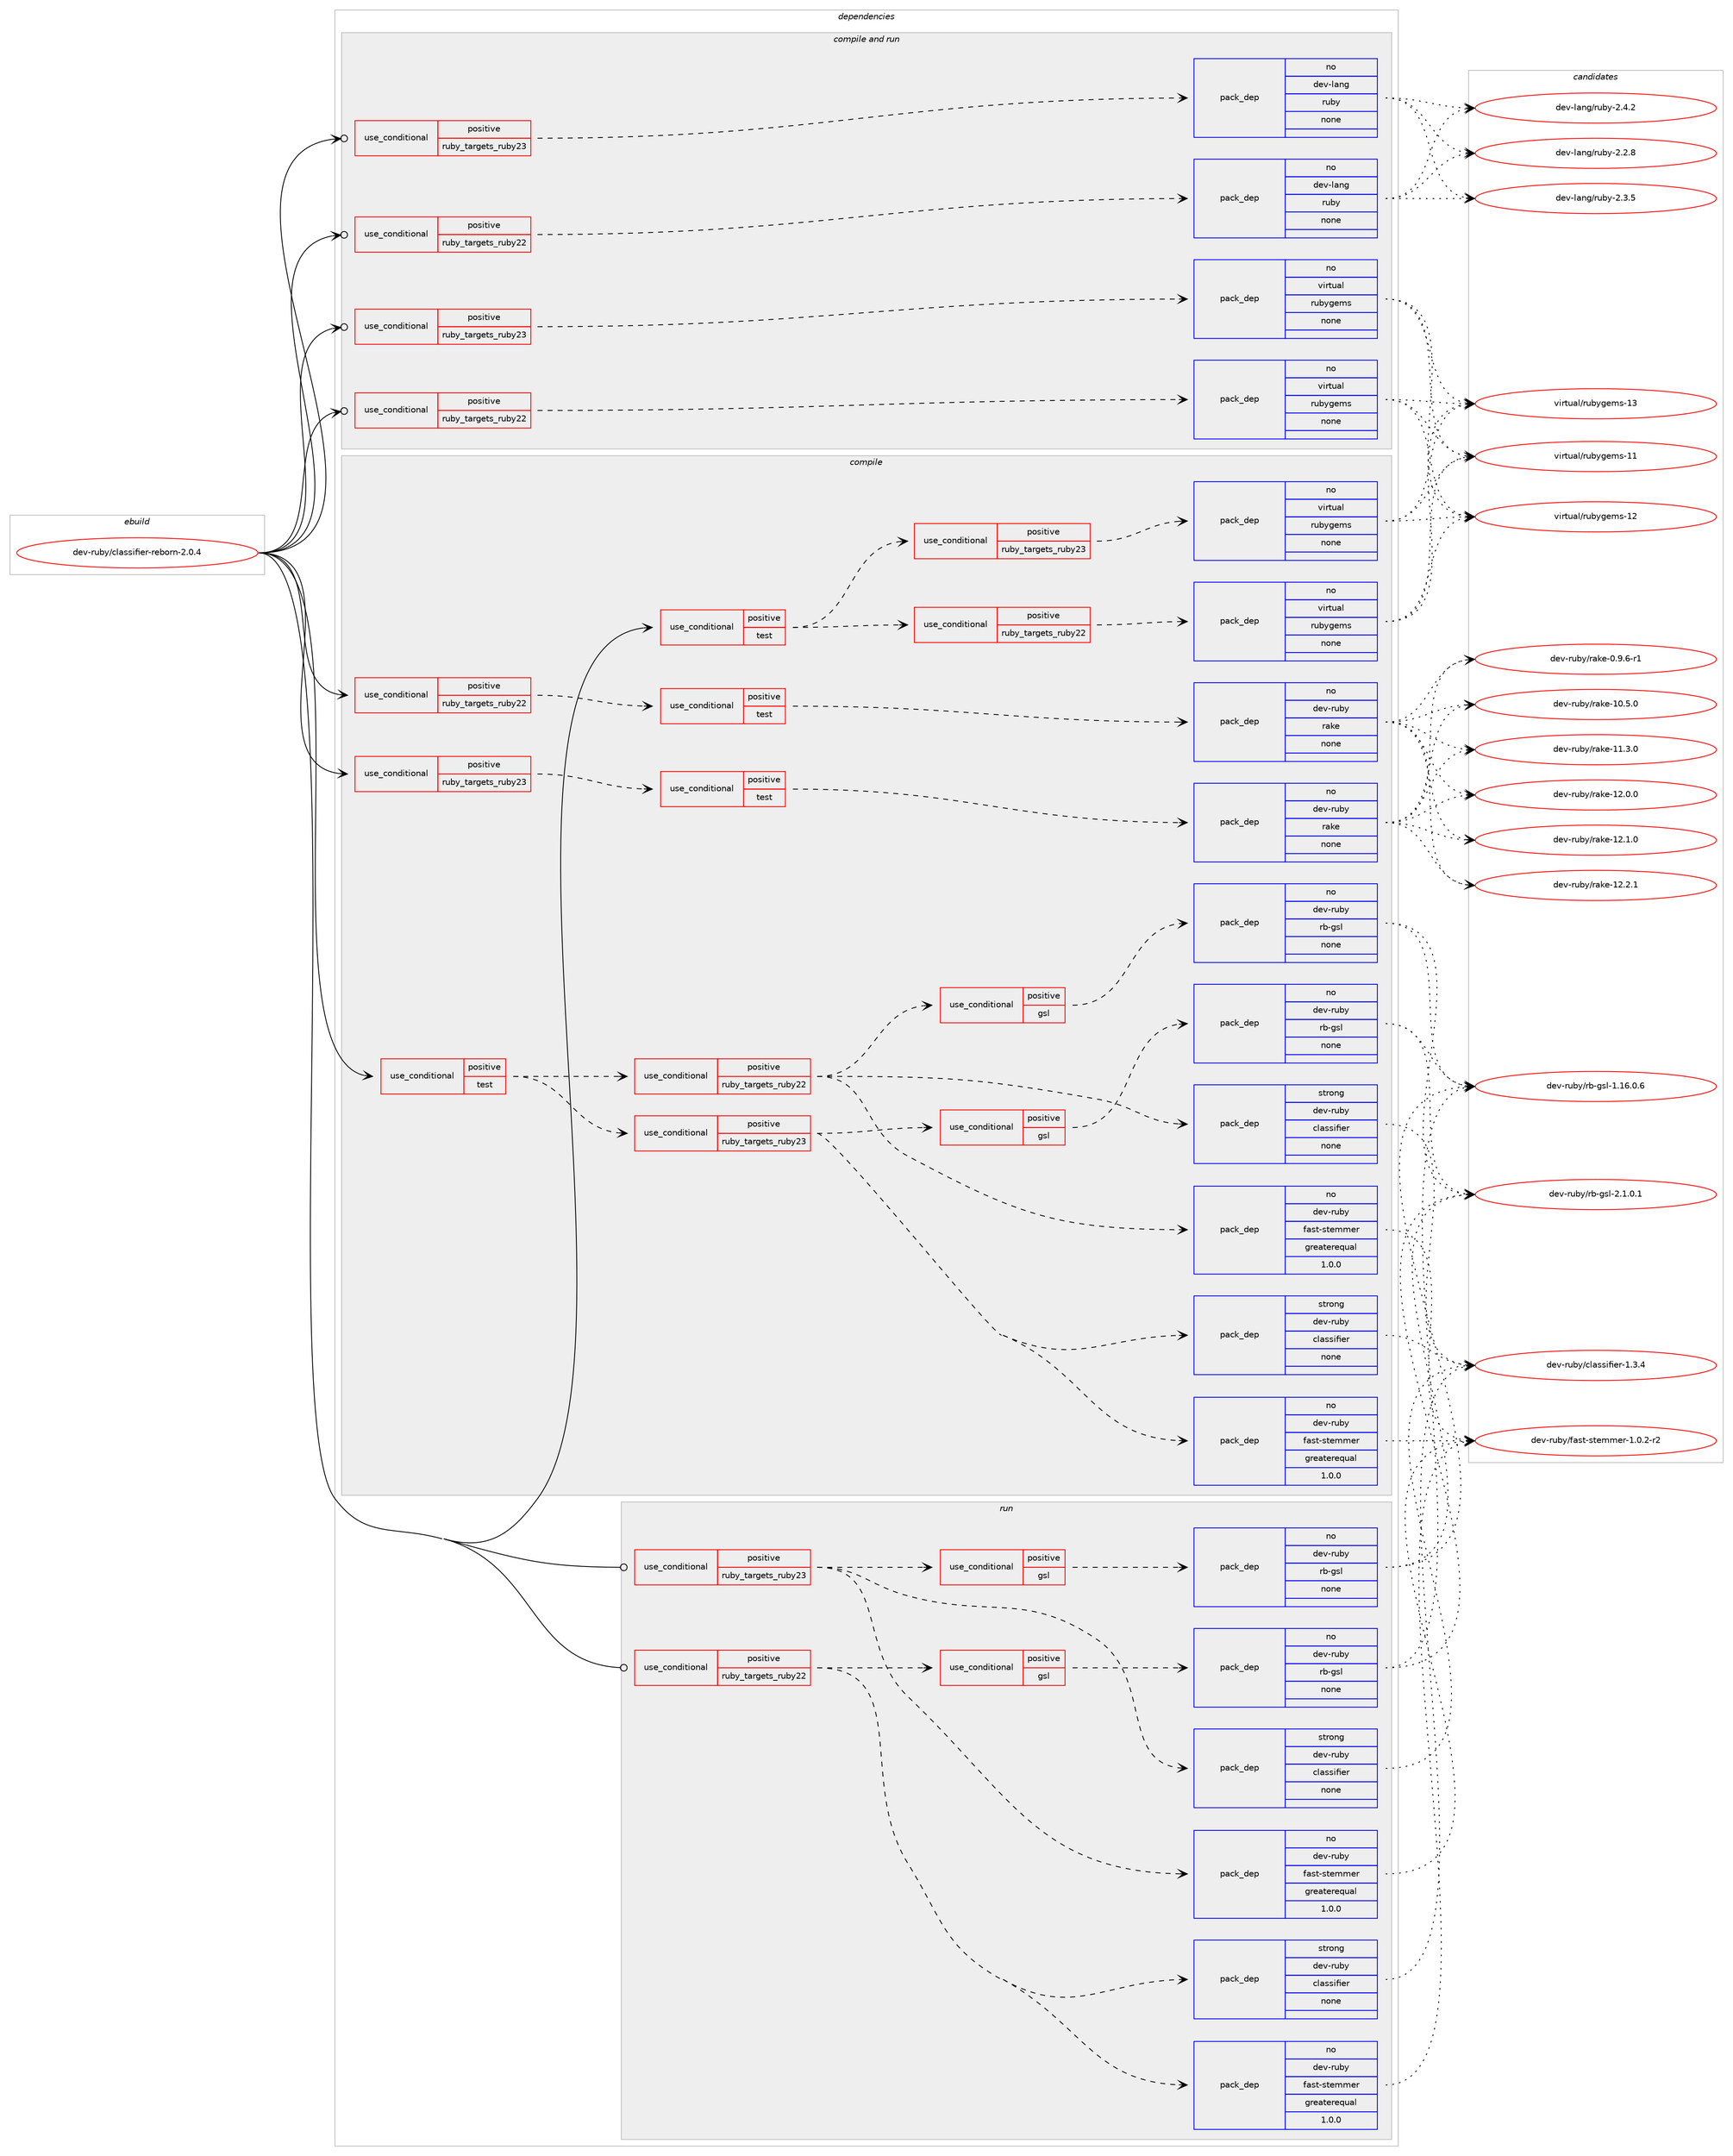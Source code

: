 digraph prolog {

# *************
# Graph options
# *************

newrank=true;
concentrate=true;
compound=true;
graph [rankdir=LR,fontname=Helvetica,fontsize=10,ranksep=1.5];#, ranksep=2.5, nodesep=0.2];
edge  [arrowhead=vee];
node  [fontname=Helvetica,fontsize=10];

# **********
# The ebuild
# **********

subgraph cluster_leftcol {
color=gray;
rank=same;
label=<<i>ebuild</i>>;
id [label="dev-ruby/classifier-reborn-2.0.4", color=red, width=4, href="../dev-ruby/classifier-reborn-2.0.4.svg"];
}

# ****************
# The dependencies
# ****************

subgraph cluster_midcol {
color=gray;
label=<<i>dependencies</i>>;
subgraph cluster_compile {
fillcolor="#eeeeee";
style=filled;
label=<<i>compile</i>>;
subgraph cond54123 {
dependency233070 [label=<<TABLE BORDER="0" CELLBORDER="1" CELLSPACING="0" CELLPADDING="4"><TR><TD ROWSPAN="3" CELLPADDING="10">use_conditional</TD></TR><TR><TD>positive</TD></TR><TR><TD>ruby_targets_ruby22</TD></TR></TABLE>>, shape=none, color=red];
subgraph cond54124 {
dependency233071 [label=<<TABLE BORDER="0" CELLBORDER="1" CELLSPACING="0" CELLPADDING="4"><TR><TD ROWSPAN="3" CELLPADDING="10">use_conditional</TD></TR><TR><TD>positive</TD></TR><TR><TD>test</TD></TR></TABLE>>, shape=none, color=red];
subgraph pack174873 {
dependency233072 [label=<<TABLE BORDER="0" CELLBORDER="1" CELLSPACING="0" CELLPADDING="4" WIDTH="220"><TR><TD ROWSPAN="6" CELLPADDING="30">pack_dep</TD></TR><TR><TD WIDTH="110">no</TD></TR><TR><TD>dev-ruby</TD></TR><TR><TD>rake</TD></TR><TR><TD>none</TD></TR><TR><TD></TD></TR></TABLE>>, shape=none, color=blue];
}
dependency233071:e -> dependency233072:w [weight=20,style="dashed",arrowhead="vee"];
}
dependency233070:e -> dependency233071:w [weight=20,style="dashed",arrowhead="vee"];
}
id:e -> dependency233070:w [weight=20,style="solid",arrowhead="vee"];
subgraph cond54125 {
dependency233073 [label=<<TABLE BORDER="0" CELLBORDER="1" CELLSPACING="0" CELLPADDING="4"><TR><TD ROWSPAN="3" CELLPADDING="10">use_conditional</TD></TR><TR><TD>positive</TD></TR><TR><TD>ruby_targets_ruby23</TD></TR></TABLE>>, shape=none, color=red];
subgraph cond54126 {
dependency233074 [label=<<TABLE BORDER="0" CELLBORDER="1" CELLSPACING="0" CELLPADDING="4"><TR><TD ROWSPAN="3" CELLPADDING="10">use_conditional</TD></TR><TR><TD>positive</TD></TR><TR><TD>test</TD></TR></TABLE>>, shape=none, color=red];
subgraph pack174874 {
dependency233075 [label=<<TABLE BORDER="0" CELLBORDER="1" CELLSPACING="0" CELLPADDING="4" WIDTH="220"><TR><TD ROWSPAN="6" CELLPADDING="30">pack_dep</TD></TR><TR><TD WIDTH="110">no</TD></TR><TR><TD>dev-ruby</TD></TR><TR><TD>rake</TD></TR><TR><TD>none</TD></TR><TR><TD></TD></TR></TABLE>>, shape=none, color=blue];
}
dependency233074:e -> dependency233075:w [weight=20,style="dashed",arrowhead="vee"];
}
dependency233073:e -> dependency233074:w [weight=20,style="dashed",arrowhead="vee"];
}
id:e -> dependency233073:w [weight=20,style="solid",arrowhead="vee"];
subgraph cond54127 {
dependency233076 [label=<<TABLE BORDER="0" CELLBORDER="1" CELLSPACING="0" CELLPADDING="4"><TR><TD ROWSPAN="3" CELLPADDING="10">use_conditional</TD></TR><TR><TD>positive</TD></TR><TR><TD>test</TD></TR></TABLE>>, shape=none, color=red];
subgraph cond54128 {
dependency233077 [label=<<TABLE BORDER="0" CELLBORDER="1" CELLSPACING="0" CELLPADDING="4"><TR><TD ROWSPAN="3" CELLPADDING="10">use_conditional</TD></TR><TR><TD>positive</TD></TR><TR><TD>ruby_targets_ruby22</TD></TR></TABLE>>, shape=none, color=red];
subgraph pack174875 {
dependency233078 [label=<<TABLE BORDER="0" CELLBORDER="1" CELLSPACING="0" CELLPADDING="4" WIDTH="220"><TR><TD ROWSPAN="6" CELLPADDING="30">pack_dep</TD></TR><TR><TD WIDTH="110">no</TD></TR><TR><TD>dev-ruby</TD></TR><TR><TD>fast-stemmer</TD></TR><TR><TD>greaterequal</TD></TR><TR><TD>1.0.0</TD></TR></TABLE>>, shape=none, color=blue];
}
dependency233077:e -> dependency233078:w [weight=20,style="dashed",arrowhead="vee"];
subgraph pack174876 {
dependency233079 [label=<<TABLE BORDER="0" CELLBORDER="1" CELLSPACING="0" CELLPADDING="4" WIDTH="220"><TR><TD ROWSPAN="6" CELLPADDING="30">pack_dep</TD></TR><TR><TD WIDTH="110">strong</TD></TR><TR><TD>dev-ruby</TD></TR><TR><TD>classifier</TD></TR><TR><TD>none</TD></TR><TR><TD></TD></TR></TABLE>>, shape=none, color=blue];
}
dependency233077:e -> dependency233079:w [weight=20,style="dashed",arrowhead="vee"];
subgraph cond54129 {
dependency233080 [label=<<TABLE BORDER="0" CELLBORDER="1" CELLSPACING="0" CELLPADDING="4"><TR><TD ROWSPAN="3" CELLPADDING="10">use_conditional</TD></TR><TR><TD>positive</TD></TR><TR><TD>gsl</TD></TR></TABLE>>, shape=none, color=red];
subgraph pack174877 {
dependency233081 [label=<<TABLE BORDER="0" CELLBORDER="1" CELLSPACING="0" CELLPADDING="4" WIDTH="220"><TR><TD ROWSPAN="6" CELLPADDING="30">pack_dep</TD></TR><TR><TD WIDTH="110">no</TD></TR><TR><TD>dev-ruby</TD></TR><TR><TD>rb-gsl</TD></TR><TR><TD>none</TD></TR><TR><TD></TD></TR></TABLE>>, shape=none, color=blue];
}
dependency233080:e -> dependency233081:w [weight=20,style="dashed",arrowhead="vee"];
}
dependency233077:e -> dependency233080:w [weight=20,style="dashed",arrowhead="vee"];
}
dependency233076:e -> dependency233077:w [weight=20,style="dashed",arrowhead="vee"];
subgraph cond54130 {
dependency233082 [label=<<TABLE BORDER="0" CELLBORDER="1" CELLSPACING="0" CELLPADDING="4"><TR><TD ROWSPAN="3" CELLPADDING="10">use_conditional</TD></TR><TR><TD>positive</TD></TR><TR><TD>ruby_targets_ruby23</TD></TR></TABLE>>, shape=none, color=red];
subgraph pack174878 {
dependency233083 [label=<<TABLE BORDER="0" CELLBORDER="1" CELLSPACING="0" CELLPADDING="4" WIDTH="220"><TR><TD ROWSPAN="6" CELLPADDING="30">pack_dep</TD></TR><TR><TD WIDTH="110">no</TD></TR><TR><TD>dev-ruby</TD></TR><TR><TD>fast-stemmer</TD></TR><TR><TD>greaterequal</TD></TR><TR><TD>1.0.0</TD></TR></TABLE>>, shape=none, color=blue];
}
dependency233082:e -> dependency233083:w [weight=20,style="dashed",arrowhead="vee"];
subgraph pack174879 {
dependency233084 [label=<<TABLE BORDER="0" CELLBORDER="1" CELLSPACING="0" CELLPADDING="4" WIDTH="220"><TR><TD ROWSPAN="6" CELLPADDING="30">pack_dep</TD></TR><TR><TD WIDTH="110">strong</TD></TR><TR><TD>dev-ruby</TD></TR><TR><TD>classifier</TD></TR><TR><TD>none</TD></TR><TR><TD></TD></TR></TABLE>>, shape=none, color=blue];
}
dependency233082:e -> dependency233084:w [weight=20,style="dashed",arrowhead="vee"];
subgraph cond54131 {
dependency233085 [label=<<TABLE BORDER="0" CELLBORDER="1" CELLSPACING="0" CELLPADDING="4"><TR><TD ROWSPAN="3" CELLPADDING="10">use_conditional</TD></TR><TR><TD>positive</TD></TR><TR><TD>gsl</TD></TR></TABLE>>, shape=none, color=red];
subgraph pack174880 {
dependency233086 [label=<<TABLE BORDER="0" CELLBORDER="1" CELLSPACING="0" CELLPADDING="4" WIDTH="220"><TR><TD ROWSPAN="6" CELLPADDING="30">pack_dep</TD></TR><TR><TD WIDTH="110">no</TD></TR><TR><TD>dev-ruby</TD></TR><TR><TD>rb-gsl</TD></TR><TR><TD>none</TD></TR><TR><TD></TD></TR></TABLE>>, shape=none, color=blue];
}
dependency233085:e -> dependency233086:w [weight=20,style="dashed",arrowhead="vee"];
}
dependency233082:e -> dependency233085:w [weight=20,style="dashed",arrowhead="vee"];
}
dependency233076:e -> dependency233082:w [weight=20,style="dashed",arrowhead="vee"];
}
id:e -> dependency233076:w [weight=20,style="solid",arrowhead="vee"];
subgraph cond54132 {
dependency233087 [label=<<TABLE BORDER="0" CELLBORDER="1" CELLSPACING="0" CELLPADDING="4"><TR><TD ROWSPAN="3" CELLPADDING="10">use_conditional</TD></TR><TR><TD>positive</TD></TR><TR><TD>test</TD></TR></TABLE>>, shape=none, color=red];
subgraph cond54133 {
dependency233088 [label=<<TABLE BORDER="0" CELLBORDER="1" CELLSPACING="0" CELLPADDING="4"><TR><TD ROWSPAN="3" CELLPADDING="10">use_conditional</TD></TR><TR><TD>positive</TD></TR><TR><TD>ruby_targets_ruby22</TD></TR></TABLE>>, shape=none, color=red];
subgraph pack174881 {
dependency233089 [label=<<TABLE BORDER="0" CELLBORDER="1" CELLSPACING="0" CELLPADDING="4" WIDTH="220"><TR><TD ROWSPAN="6" CELLPADDING="30">pack_dep</TD></TR><TR><TD WIDTH="110">no</TD></TR><TR><TD>virtual</TD></TR><TR><TD>rubygems</TD></TR><TR><TD>none</TD></TR><TR><TD></TD></TR></TABLE>>, shape=none, color=blue];
}
dependency233088:e -> dependency233089:w [weight=20,style="dashed",arrowhead="vee"];
}
dependency233087:e -> dependency233088:w [weight=20,style="dashed",arrowhead="vee"];
subgraph cond54134 {
dependency233090 [label=<<TABLE BORDER="0" CELLBORDER="1" CELLSPACING="0" CELLPADDING="4"><TR><TD ROWSPAN="3" CELLPADDING="10">use_conditional</TD></TR><TR><TD>positive</TD></TR><TR><TD>ruby_targets_ruby23</TD></TR></TABLE>>, shape=none, color=red];
subgraph pack174882 {
dependency233091 [label=<<TABLE BORDER="0" CELLBORDER="1" CELLSPACING="0" CELLPADDING="4" WIDTH="220"><TR><TD ROWSPAN="6" CELLPADDING="30">pack_dep</TD></TR><TR><TD WIDTH="110">no</TD></TR><TR><TD>virtual</TD></TR><TR><TD>rubygems</TD></TR><TR><TD>none</TD></TR><TR><TD></TD></TR></TABLE>>, shape=none, color=blue];
}
dependency233090:e -> dependency233091:w [weight=20,style="dashed",arrowhead="vee"];
}
dependency233087:e -> dependency233090:w [weight=20,style="dashed",arrowhead="vee"];
}
id:e -> dependency233087:w [weight=20,style="solid",arrowhead="vee"];
}
subgraph cluster_compileandrun {
fillcolor="#eeeeee";
style=filled;
label=<<i>compile and run</i>>;
subgraph cond54135 {
dependency233092 [label=<<TABLE BORDER="0" CELLBORDER="1" CELLSPACING="0" CELLPADDING="4"><TR><TD ROWSPAN="3" CELLPADDING="10">use_conditional</TD></TR><TR><TD>positive</TD></TR><TR><TD>ruby_targets_ruby22</TD></TR></TABLE>>, shape=none, color=red];
subgraph pack174883 {
dependency233093 [label=<<TABLE BORDER="0" CELLBORDER="1" CELLSPACING="0" CELLPADDING="4" WIDTH="220"><TR><TD ROWSPAN="6" CELLPADDING="30">pack_dep</TD></TR><TR><TD WIDTH="110">no</TD></TR><TR><TD>dev-lang</TD></TR><TR><TD>ruby</TD></TR><TR><TD>none</TD></TR><TR><TD></TD></TR></TABLE>>, shape=none, color=blue];
}
dependency233092:e -> dependency233093:w [weight=20,style="dashed",arrowhead="vee"];
}
id:e -> dependency233092:w [weight=20,style="solid",arrowhead="odotvee"];
subgraph cond54136 {
dependency233094 [label=<<TABLE BORDER="0" CELLBORDER="1" CELLSPACING="0" CELLPADDING="4"><TR><TD ROWSPAN="3" CELLPADDING="10">use_conditional</TD></TR><TR><TD>positive</TD></TR><TR><TD>ruby_targets_ruby22</TD></TR></TABLE>>, shape=none, color=red];
subgraph pack174884 {
dependency233095 [label=<<TABLE BORDER="0" CELLBORDER="1" CELLSPACING="0" CELLPADDING="4" WIDTH="220"><TR><TD ROWSPAN="6" CELLPADDING="30">pack_dep</TD></TR><TR><TD WIDTH="110">no</TD></TR><TR><TD>virtual</TD></TR><TR><TD>rubygems</TD></TR><TR><TD>none</TD></TR><TR><TD></TD></TR></TABLE>>, shape=none, color=blue];
}
dependency233094:e -> dependency233095:w [weight=20,style="dashed",arrowhead="vee"];
}
id:e -> dependency233094:w [weight=20,style="solid",arrowhead="odotvee"];
subgraph cond54137 {
dependency233096 [label=<<TABLE BORDER="0" CELLBORDER="1" CELLSPACING="0" CELLPADDING="4"><TR><TD ROWSPAN="3" CELLPADDING="10">use_conditional</TD></TR><TR><TD>positive</TD></TR><TR><TD>ruby_targets_ruby23</TD></TR></TABLE>>, shape=none, color=red];
subgraph pack174885 {
dependency233097 [label=<<TABLE BORDER="0" CELLBORDER="1" CELLSPACING="0" CELLPADDING="4" WIDTH="220"><TR><TD ROWSPAN="6" CELLPADDING="30">pack_dep</TD></TR><TR><TD WIDTH="110">no</TD></TR><TR><TD>dev-lang</TD></TR><TR><TD>ruby</TD></TR><TR><TD>none</TD></TR><TR><TD></TD></TR></TABLE>>, shape=none, color=blue];
}
dependency233096:e -> dependency233097:w [weight=20,style="dashed",arrowhead="vee"];
}
id:e -> dependency233096:w [weight=20,style="solid",arrowhead="odotvee"];
subgraph cond54138 {
dependency233098 [label=<<TABLE BORDER="0" CELLBORDER="1" CELLSPACING="0" CELLPADDING="4"><TR><TD ROWSPAN="3" CELLPADDING="10">use_conditional</TD></TR><TR><TD>positive</TD></TR><TR><TD>ruby_targets_ruby23</TD></TR></TABLE>>, shape=none, color=red];
subgraph pack174886 {
dependency233099 [label=<<TABLE BORDER="0" CELLBORDER="1" CELLSPACING="0" CELLPADDING="4" WIDTH="220"><TR><TD ROWSPAN="6" CELLPADDING="30">pack_dep</TD></TR><TR><TD WIDTH="110">no</TD></TR><TR><TD>virtual</TD></TR><TR><TD>rubygems</TD></TR><TR><TD>none</TD></TR><TR><TD></TD></TR></TABLE>>, shape=none, color=blue];
}
dependency233098:e -> dependency233099:w [weight=20,style="dashed",arrowhead="vee"];
}
id:e -> dependency233098:w [weight=20,style="solid",arrowhead="odotvee"];
}
subgraph cluster_run {
fillcolor="#eeeeee";
style=filled;
label=<<i>run</i>>;
subgraph cond54139 {
dependency233100 [label=<<TABLE BORDER="0" CELLBORDER="1" CELLSPACING="0" CELLPADDING="4"><TR><TD ROWSPAN="3" CELLPADDING="10">use_conditional</TD></TR><TR><TD>positive</TD></TR><TR><TD>ruby_targets_ruby22</TD></TR></TABLE>>, shape=none, color=red];
subgraph pack174887 {
dependency233101 [label=<<TABLE BORDER="0" CELLBORDER="1" CELLSPACING="0" CELLPADDING="4" WIDTH="220"><TR><TD ROWSPAN="6" CELLPADDING="30">pack_dep</TD></TR><TR><TD WIDTH="110">no</TD></TR><TR><TD>dev-ruby</TD></TR><TR><TD>fast-stemmer</TD></TR><TR><TD>greaterequal</TD></TR><TR><TD>1.0.0</TD></TR></TABLE>>, shape=none, color=blue];
}
dependency233100:e -> dependency233101:w [weight=20,style="dashed",arrowhead="vee"];
subgraph pack174888 {
dependency233102 [label=<<TABLE BORDER="0" CELLBORDER="1" CELLSPACING="0" CELLPADDING="4" WIDTH="220"><TR><TD ROWSPAN="6" CELLPADDING="30">pack_dep</TD></TR><TR><TD WIDTH="110">strong</TD></TR><TR><TD>dev-ruby</TD></TR><TR><TD>classifier</TD></TR><TR><TD>none</TD></TR><TR><TD></TD></TR></TABLE>>, shape=none, color=blue];
}
dependency233100:e -> dependency233102:w [weight=20,style="dashed",arrowhead="vee"];
subgraph cond54140 {
dependency233103 [label=<<TABLE BORDER="0" CELLBORDER="1" CELLSPACING="0" CELLPADDING="4"><TR><TD ROWSPAN="3" CELLPADDING="10">use_conditional</TD></TR><TR><TD>positive</TD></TR><TR><TD>gsl</TD></TR></TABLE>>, shape=none, color=red];
subgraph pack174889 {
dependency233104 [label=<<TABLE BORDER="0" CELLBORDER="1" CELLSPACING="0" CELLPADDING="4" WIDTH="220"><TR><TD ROWSPAN="6" CELLPADDING="30">pack_dep</TD></TR><TR><TD WIDTH="110">no</TD></TR><TR><TD>dev-ruby</TD></TR><TR><TD>rb-gsl</TD></TR><TR><TD>none</TD></TR><TR><TD></TD></TR></TABLE>>, shape=none, color=blue];
}
dependency233103:e -> dependency233104:w [weight=20,style="dashed",arrowhead="vee"];
}
dependency233100:e -> dependency233103:w [weight=20,style="dashed",arrowhead="vee"];
}
id:e -> dependency233100:w [weight=20,style="solid",arrowhead="odot"];
subgraph cond54141 {
dependency233105 [label=<<TABLE BORDER="0" CELLBORDER="1" CELLSPACING="0" CELLPADDING="4"><TR><TD ROWSPAN="3" CELLPADDING="10">use_conditional</TD></TR><TR><TD>positive</TD></TR><TR><TD>ruby_targets_ruby23</TD></TR></TABLE>>, shape=none, color=red];
subgraph pack174890 {
dependency233106 [label=<<TABLE BORDER="0" CELLBORDER="1" CELLSPACING="0" CELLPADDING="4" WIDTH="220"><TR><TD ROWSPAN="6" CELLPADDING="30">pack_dep</TD></TR><TR><TD WIDTH="110">no</TD></TR><TR><TD>dev-ruby</TD></TR><TR><TD>fast-stemmer</TD></TR><TR><TD>greaterequal</TD></TR><TR><TD>1.0.0</TD></TR></TABLE>>, shape=none, color=blue];
}
dependency233105:e -> dependency233106:w [weight=20,style="dashed",arrowhead="vee"];
subgraph pack174891 {
dependency233107 [label=<<TABLE BORDER="0" CELLBORDER="1" CELLSPACING="0" CELLPADDING="4" WIDTH="220"><TR><TD ROWSPAN="6" CELLPADDING="30">pack_dep</TD></TR><TR><TD WIDTH="110">strong</TD></TR><TR><TD>dev-ruby</TD></TR><TR><TD>classifier</TD></TR><TR><TD>none</TD></TR><TR><TD></TD></TR></TABLE>>, shape=none, color=blue];
}
dependency233105:e -> dependency233107:w [weight=20,style="dashed",arrowhead="vee"];
subgraph cond54142 {
dependency233108 [label=<<TABLE BORDER="0" CELLBORDER="1" CELLSPACING="0" CELLPADDING="4"><TR><TD ROWSPAN="3" CELLPADDING="10">use_conditional</TD></TR><TR><TD>positive</TD></TR><TR><TD>gsl</TD></TR></TABLE>>, shape=none, color=red];
subgraph pack174892 {
dependency233109 [label=<<TABLE BORDER="0" CELLBORDER="1" CELLSPACING="0" CELLPADDING="4" WIDTH="220"><TR><TD ROWSPAN="6" CELLPADDING="30">pack_dep</TD></TR><TR><TD WIDTH="110">no</TD></TR><TR><TD>dev-ruby</TD></TR><TR><TD>rb-gsl</TD></TR><TR><TD>none</TD></TR><TR><TD></TD></TR></TABLE>>, shape=none, color=blue];
}
dependency233108:e -> dependency233109:w [weight=20,style="dashed",arrowhead="vee"];
}
dependency233105:e -> dependency233108:w [weight=20,style="dashed",arrowhead="vee"];
}
id:e -> dependency233105:w [weight=20,style="solid",arrowhead="odot"];
}
}

# **************
# The candidates
# **************

subgraph cluster_choices {
rank=same;
color=gray;
label=<<i>candidates</i>>;

subgraph choice174873 {
color=black;
nodesep=1;
choice100101118451141179812147114971071014548465746544511449 [label="dev-ruby/rake-0.9.6-r1", color=red, width=4,href="../dev-ruby/rake-0.9.6-r1.svg"];
choice1001011184511411798121471149710710145494846534648 [label="dev-ruby/rake-10.5.0", color=red, width=4,href="../dev-ruby/rake-10.5.0.svg"];
choice1001011184511411798121471149710710145494946514648 [label="dev-ruby/rake-11.3.0", color=red, width=4,href="../dev-ruby/rake-11.3.0.svg"];
choice1001011184511411798121471149710710145495046484648 [label="dev-ruby/rake-12.0.0", color=red, width=4,href="../dev-ruby/rake-12.0.0.svg"];
choice1001011184511411798121471149710710145495046494648 [label="dev-ruby/rake-12.1.0", color=red, width=4,href="../dev-ruby/rake-12.1.0.svg"];
choice1001011184511411798121471149710710145495046504649 [label="dev-ruby/rake-12.2.1", color=red, width=4,href="../dev-ruby/rake-12.2.1.svg"];
dependency233072:e -> choice100101118451141179812147114971071014548465746544511449:w [style=dotted,weight="100"];
dependency233072:e -> choice1001011184511411798121471149710710145494846534648:w [style=dotted,weight="100"];
dependency233072:e -> choice1001011184511411798121471149710710145494946514648:w [style=dotted,weight="100"];
dependency233072:e -> choice1001011184511411798121471149710710145495046484648:w [style=dotted,weight="100"];
dependency233072:e -> choice1001011184511411798121471149710710145495046494648:w [style=dotted,weight="100"];
dependency233072:e -> choice1001011184511411798121471149710710145495046504649:w [style=dotted,weight="100"];
}
subgraph choice174874 {
color=black;
nodesep=1;
choice100101118451141179812147114971071014548465746544511449 [label="dev-ruby/rake-0.9.6-r1", color=red, width=4,href="../dev-ruby/rake-0.9.6-r1.svg"];
choice1001011184511411798121471149710710145494846534648 [label="dev-ruby/rake-10.5.0", color=red, width=4,href="../dev-ruby/rake-10.5.0.svg"];
choice1001011184511411798121471149710710145494946514648 [label="dev-ruby/rake-11.3.0", color=red, width=4,href="../dev-ruby/rake-11.3.0.svg"];
choice1001011184511411798121471149710710145495046484648 [label="dev-ruby/rake-12.0.0", color=red, width=4,href="../dev-ruby/rake-12.0.0.svg"];
choice1001011184511411798121471149710710145495046494648 [label="dev-ruby/rake-12.1.0", color=red, width=4,href="../dev-ruby/rake-12.1.0.svg"];
choice1001011184511411798121471149710710145495046504649 [label="dev-ruby/rake-12.2.1", color=red, width=4,href="../dev-ruby/rake-12.2.1.svg"];
dependency233075:e -> choice100101118451141179812147114971071014548465746544511449:w [style=dotted,weight="100"];
dependency233075:e -> choice1001011184511411798121471149710710145494846534648:w [style=dotted,weight="100"];
dependency233075:e -> choice1001011184511411798121471149710710145494946514648:w [style=dotted,weight="100"];
dependency233075:e -> choice1001011184511411798121471149710710145495046484648:w [style=dotted,weight="100"];
dependency233075:e -> choice1001011184511411798121471149710710145495046494648:w [style=dotted,weight="100"];
dependency233075:e -> choice1001011184511411798121471149710710145495046504649:w [style=dotted,weight="100"];
}
subgraph choice174875 {
color=black;
nodesep=1;
choice10010111845114117981214710297115116451151161011091091011144549464846504511450 [label="dev-ruby/fast-stemmer-1.0.2-r2", color=red, width=4,href="../dev-ruby/fast-stemmer-1.0.2-r2.svg"];
dependency233078:e -> choice10010111845114117981214710297115116451151161011091091011144549464846504511450:w [style=dotted,weight="100"];
}
subgraph choice174876 {
color=black;
nodesep=1;
choice1001011184511411798121479910897115115105102105101114454946514652 [label="dev-ruby/classifier-1.3.4", color=red, width=4,href="../dev-ruby/classifier-1.3.4.svg"];
dependency233079:e -> choice1001011184511411798121479910897115115105102105101114454946514652:w [style=dotted,weight="100"];
}
subgraph choice174877 {
color=black;
nodesep=1;
choice1001011184511411798121471149845103115108454946495446484654 [label="dev-ruby/rb-gsl-1.16.0.6", color=red, width=4,href="../dev-ruby/rb-gsl-1.16.0.6.svg"];
choice10010111845114117981214711498451031151084550464946484649 [label="dev-ruby/rb-gsl-2.1.0.1", color=red, width=4,href="../dev-ruby/rb-gsl-2.1.0.1.svg"];
dependency233081:e -> choice1001011184511411798121471149845103115108454946495446484654:w [style=dotted,weight="100"];
dependency233081:e -> choice10010111845114117981214711498451031151084550464946484649:w [style=dotted,weight="100"];
}
subgraph choice174878 {
color=black;
nodesep=1;
choice10010111845114117981214710297115116451151161011091091011144549464846504511450 [label="dev-ruby/fast-stemmer-1.0.2-r2", color=red, width=4,href="../dev-ruby/fast-stemmer-1.0.2-r2.svg"];
dependency233083:e -> choice10010111845114117981214710297115116451151161011091091011144549464846504511450:w [style=dotted,weight="100"];
}
subgraph choice174879 {
color=black;
nodesep=1;
choice1001011184511411798121479910897115115105102105101114454946514652 [label="dev-ruby/classifier-1.3.4", color=red, width=4,href="../dev-ruby/classifier-1.3.4.svg"];
dependency233084:e -> choice1001011184511411798121479910897115115105102105101114454946514652:w [style=dotted,weight="100"];
}
subgraph choice174880 {
color=black;
nodesep=1;
choice1001011184511411798121471149845103115108454946495446484654 [label="dev-ruby/rb-gsl-1.16.0.6", color=red, width=4,href="../dev-ruby/rb-gsl-1.16.0.6.svg"];
choice10010111845114117981214711498451031151084550464946484649 [label="dev-ruby/rb-gsl-2.1.0.1", color=red, width=4,href="../dev-ruby/rb-gsl-2.1.0.1.svg"];
dependency233086:e -> choice1001011184511411798121471149845103115108454946495446484654:w [style=dotted,weight="100"];
dependency233086:e -> choice10010111845114117981214711498451031151084550464946484649:w [style=dotted,weight="100"];
}
subgraph choice174881 {
color=black;
nodesep=1;
choice118105114116117971084711411798121103101109115454949 [label="virtual/rubygems-11", color=red, width=4,href="../virtual/rubygems-11.svg"];
choice118105114116117971084711411798121103101109115454950 [label="virtual/rubygems-12", color=red, width=4,href="../virtual/rubygems-12.svg"];
choice118105114116117971084711411798121103101109115454951 [label="virtual/rubygems-13", color=red, width=4,href="../virtual/rubygems-13.svg"];
dependency233089:e -> choice118105114116117971084711411798121103101109115454949:w [style=dotted,weight="100"];
dependency233089:e -> choice118105114116117971084711411798121103101109115454950:w [style=dotted,weight="100"];
dependency233089:e -> choice118105114116117971084711411798121103101109115454951:w [style=dotted,weight="100"];
}
subgraph choice174882 {
color=black;
nodesep=1;
choice118105114116117971084711411798121103101109115454949 [label="virtual/rubygems-11", color=red, width=4,href="../virtual/rubygems-11.svg"];
choice118105114116117971084711411798121103101109115454950 [label="virtual/rubygems-12", color=red, width=4,href="../virtual/rubygems-12.svg"];
choice118105114116117971084711411798121103101109115454951 [label="virtual/rubygems-13", color=red, width=4,href="../virtual/rubygems-13.svg"];
dependency233091:e -> choice118105114116117971084711411798121103101109115454949:w [style=dotted,weight="100"];
dependency233091:e -> choice118105114116117971084711411798121103101109115454950:w [style=dotted,weight="100"];
dependency233091:e -> choice118105114116117971084711411798121103101109115454951:w [style=dotted,weight="100"];
}
subgraph choice174883 {
color=black;
nodesep=1;
choice10010111845108971101034711411798121455046504656 [label="dev-lang/ruby-2.2.8", color=red, width=4,href="../dev-lang/ruby-2.2.8.svg"];
choice10010111845108971101034711411798121455046514653 [label="dev-lang/ruby-2.3.5", color=red, width=4,href="../dev-lang/ruby-2.3.5.svg"];
choice10010111845108971101034711411798121455046524650 [label="dev-lang/ruby-2.4.2", color=red, width=4,href="../dev-lang/ruby-2.4.2.svg"];
dependency233093:e -> choice10010111845108971101034711411798121455046504656:w [style=dotted,weight="100"];
dependency233093:e -> choice10010111845108971101034711411798121455046514653:w [style=dotted,weight="100"];
dependency233093:e -> choice10010111845108971101034711411798121455046524650:w [style=dotted,weight="100"];
}
subgraph choice174884 {
color=black;
nodesep=1;
choice118105114116117971084711411798121103101109115454949 [label="virtual/rubygems-11", color=red, width=4,href="../virtual/rubygems-11.svg"];
choice118105114116117971084711411798121103101109115454950 [label="virtual/rubygems-12", color=red, width=4,href="../virtual/rubygems-12.svg"];
choice118105114116117971084711411798121103101109115454951 [label="virtual/rubygems-13", color=red, width=4,href="../virtual/rubygems-13.svg"];
dependency233095:e -> choice118105114116117971084711411798121103101109115454949:w [style=dotted,weight="100"];
dependency233095:e -> choice118105114116117971084711411798121103101109115454950:w [style=dotted,weight="100"];
dependency233095:e -> choice118105114116117971084711411798121103101109115454951:w [style=dotted,weight="100"];
}
subgraph choice174885 {
color=black;
nodesep=1;
choice10010111845108971101034711411798121455046504656 [label="dev-lang/ruby-2.2.8", color=red, width=4,href="../dev-lang/ruby-2.2.8.svg"];
choice10010111845108971101034711411798121455046514653 [label="dev-lang/ruby-2.3.5", color=red, width=4,href="../dev-lang/ruby-2.3.5.svg"];
choice10010111845108971101034711411798121455046524650 [label="dev-lang/ruby-2.4.2", color=red, width=4,href="../dev-lang/ruby-2.4.2.svg"];
dependency233097:e -> choice10010111845108971101034711411798121455046504656:w [style=dotted,weight="100"];
dependency233097:e -> choice10010111845108971101034711411798121455046514653:w [style=dotted,weight="100"];
dependency233097:e -> choice10010111845108971101034711411798121455046524650:w [style=dotted,weight="100"];
}
subgraph choice174886 {
color=black;
nodesep=1;
choice118105114116117971084711411798121103101109115454949 [label="virtual/rubygems-11", color=red, width=4,href="../virtual/rubygems-11.svg"];
choice118105114116117971084711411798121103101109115454950 [label="virtual/rubygems-12", color=red, width=4,href="../virtual/rubygems-12.svg"];
choice118105114116117971084711411798121103101109115454951 [label="virtual/rubygems-13", color=red, width=4,href="../virtual/rubygems-13.svg"];
dependency233099:e -> choice118105114116117971084711411798121103101109115454949:w [style=dotted,weight="100"];
dependency233099:e -> choice118105114116117971084711411798121103101109115454950:w [style=dotted,weight="100"];
dependency233099:e -> choice118105114116117971084711411798121103101109115454951:w [style=dotted,weight="100"];
}
subgraph choice174887 {
color=black;
nodesep=1;
choice10010111845114117981214710297115116451151161011091091011144549464846504511450 [label="dev-ruby/fast-stemmer-1.0.2-r2", color=red, width=4,href="../dev-ruby/fast-stemmer-1.0.2-r2.svg"];
dependency233101:e -> choice10010111845114117981214710297115116451151161011091091011144549464846504511450:w [style=dotted,weight="100"];
}
subgraph choice174888 {
color=black;
nodesep=1;
choice1001011184511411798121479910897115115105102105101114454946514652 [label="dev-ruby/classifier-1.3.4", color=red, width=4,href="../dev-ruby/classifier-1.3.4.svg"];
dependency233102:e -> choice1001011184511411798121479910897115115105102105101114454946514652:w [style=dotted,weight="100"];
}
subgraph choice174889 {
color=black;
nodesep=1;
choice1001011184511411798121471149845103115108454946495446484654 [label="dev-ruby/rb-gsl-1.16.0.6", color=red, width=4,href="../dev-ruby/rb-gsl-1.16.0.6.svg"];
choice10010111845114117981214711498451031151084550464946484649 [label="dev-ruby/rb-gsl-2.1.0.1", color=red, width=4,href="../dev-ruby/rb-gsl-2.1.0.1.svg"];
dependency233104:e -> choice1001011184511411798121471149845103115108454946495446484654:w [style=dotted,weight="100"];
dependency233104:e -> choice10010111845114117981214711498451031151084550464946484649:w [style=dotted,weight="100"];
}
subgraph choice174890 {
color=black;
nodesep=1;
choice10010111845114117981214710297115116451151161011091091011144549464846504511450 [label="dev-ruby/fast-stemmer-1.0.2-r2", color=red, width=4,href="../dev-ruby/fast-stemmer-1.0.2-r2.svg"];
dependency233106:e -> choice10010111845114117981214710297115116451151161011091091011144549464846504511450:w [style=dotted,weight="100"];
}
subgraph choice174891 {
color=black;
nodesep=1;
choice1001011184511411798121479910897115115105102105101114454946514652 [label="dev-ruby/classifier-1.3.4", color=red, width=4,href="../dev-ruby/classifier-1.3.4.svg"];
dependency233107:e -> choice1001011184511411798121479910897115115105102105101114454946514652:w [style=dotted,weight="100"];
}
subgraph choice174892 {
color=black;
nodesep=1;
choice1001011184511411798121471149845103115108454946495446484654 [label="dev-ruby/rb-gsl-1.16.0.6", color=red, width=4,href="../dev-ruby/rb-gsl-1.16.0.6.svg"];
choice10010111845114117981214711498451031151084550464946484649 [label="dev-ruby/rb-gsl-2.1.0.1", color=red, width=4,href="../dev-ruby/rb-gsl-2.1.0.1.svg"];
dependency233109:e -> choice1001011184511411798121471149845103115108454946495446484654:w [style=dotted,weight="100"];
dependency233109:e -> choice10010111845114117981214711498451031151084550464946484649:w [style=dotted,weight="100"];
}
}

}
